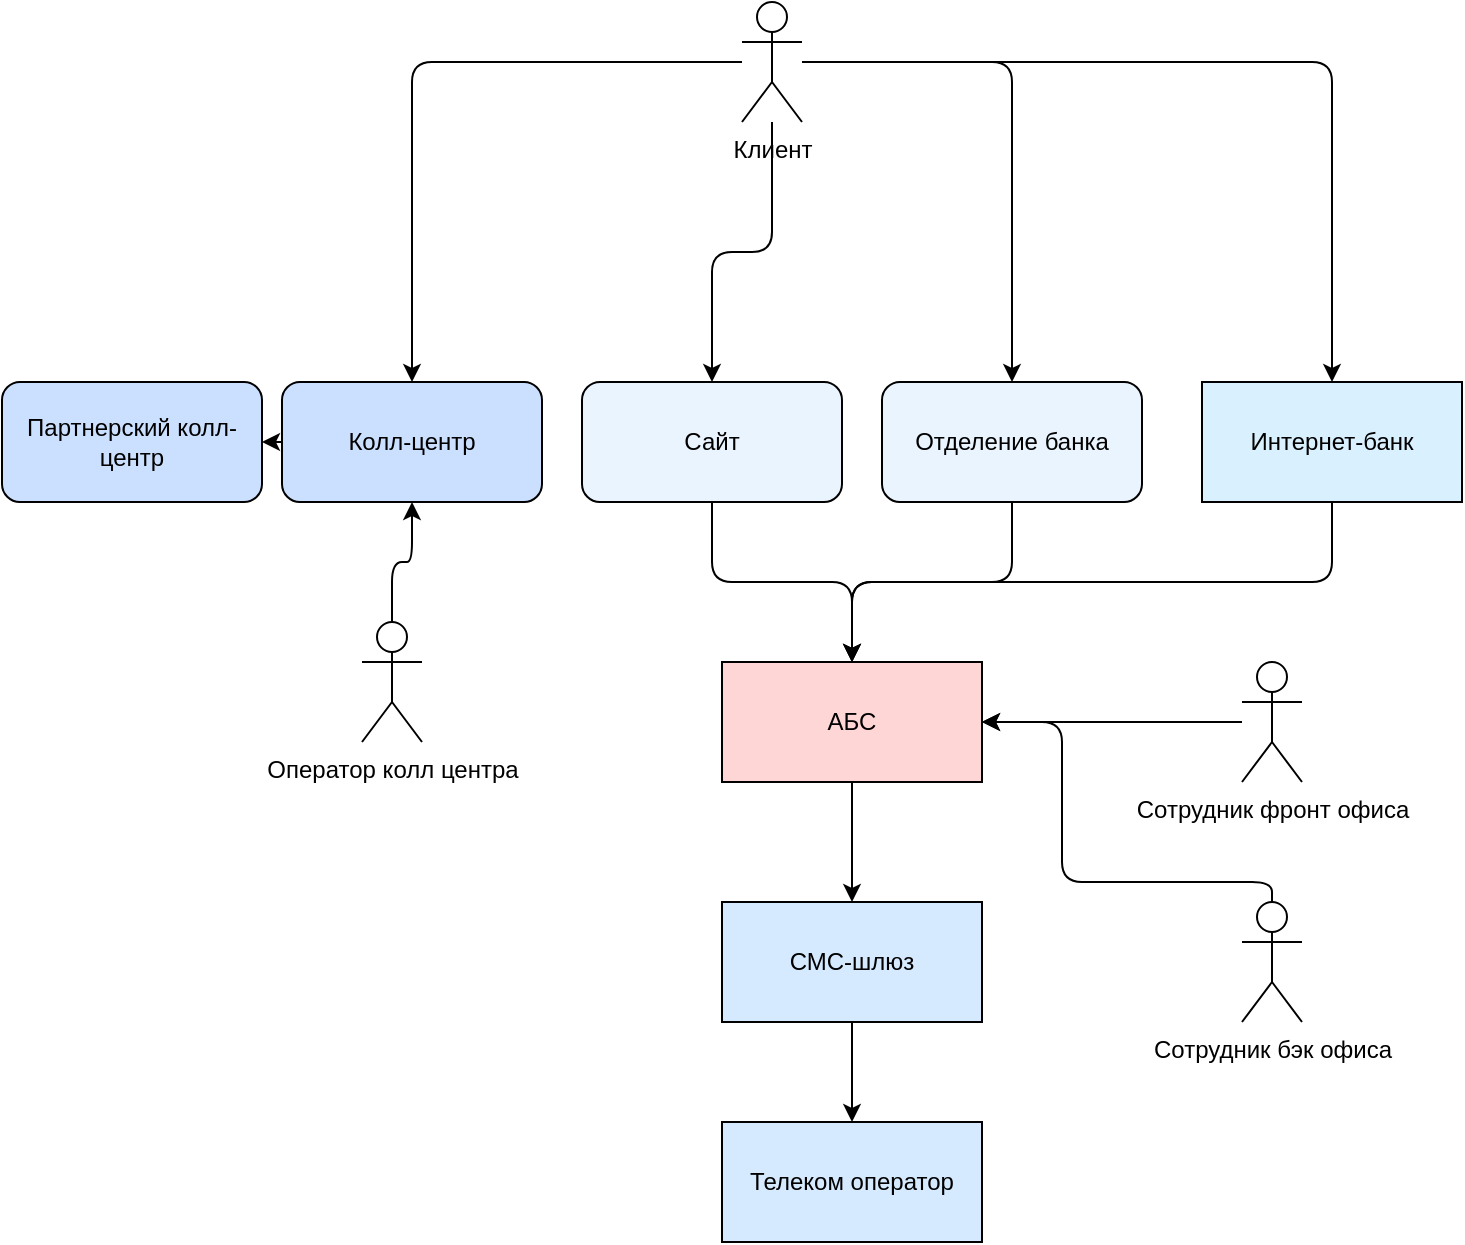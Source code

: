<mxfile version="24.2.5" type="device">
  <diagram name="Page-1" id="2z30jiR-cCHag6_CDXY0">
    <mxGraphModel dx="2002" dy="2321" grid="1" gridSize="10" guides="1" tooltips="1" connect="1" arrows="1" fold="1" page="1" pageScale="1" pageWidth="827" pageHeight="1169" math="0" shadow="0">
      <root>
        <mxCell id="0" />
        <mxCell id="1" parent="0" />
        <mxCell id="Client" value="Клиент" style="shape=umlActor;verticalLabelPosition=bottom;verticalAlign=top;html=1;outlineConnect=0;" vertex="1" parent="1">
          <mxGeometry x="450" y="-960" width="30" height="60" as="geometry" />
        </mxCell>
        <mxCell id="InternetBank" value="Интернет-банк" style="rounded=0;whiteSpace=wrap;html=1;fillColor=#d9f0ff;" vertex="1" parent="1">
          <mxGeometry x="680" y="-770" width="130" height="60" as="geometry" />
        </mxCell>
        <mxCell id="Website" value="Сайт" style="rounded=1;whiteSpace=wrap;html=1;fillColor=#eaf4ff;" vertex="1" parent="1">
          <mxGeometry x="370" y="-770" width="130" height="60" as="geometry" />
        </mxCell>
        <mxCell id="BankBranch" value="Отделение банка" style="rounded=1;whiteSpace=wrap;html=1;fillColor=#eaf4ff;" vertex="1" parent="1">
          <mxGeometry x="520" y="-770" width="130" height="60" as="geometry" />
        </mxCell>
        <mxCell id="CallCenter" value="Колл-центр" style="rounded=1;whiteSpace=wrap;html=1;fillColor=#cbe0ff;" vertex="1" parent="1">
          <mxGeometry x="220" y="-770" width="130" height="60" as="geometry" />
        </mxCell>
        <mxCell id="PartnerCallCenter" value="Партнерский колл-центр" style="rounded=1;whiteSpace=wrap;html=1;fillColor=#cbe0ff;" vertex="1" parent="1">
          <mxGeometry x="80" y="-770" width="130" height="60" as="geometry" />
        </mxCell>
        <mxCell id="ABS" value="АБС" style="rounded=0;whiteSpace=wrap;html=1;fillColor=#ffd6d6;" vertex="1" parent="1">
          <mxGeometry x="440" y="-630" width="130" height="60" as="geometry" />
        </mxCell>
        <mxCell id="SMSGateway" value="СМС-шлюз" style="rounded=0;whiteSpace=wrap;html=1;fillColor=#d6eaff;" vertex="1" parent="1">
          <mxGeometry x="440" y="-510" width="130" height="60" as="geometry" />
        </mxCell>
        <mxCell id="TelecomOperator" value="Телеком оператор" style="rounded=0;whiteSpace=wrap;html=1;fillColor=#d6eaff;" vertex="1" parent="1">
          <mxGeometry x="440" y="-400" width="130" height="60" as="geometry" />
        </mxCell>
        <mxCell id="CallOperator" value="Оператор колл центра" style="shape=umlActor;verticalLabelPosition=bottom;verticalAlign=top;html=1;outlineConnect=0;" vertex="1" parent="1">
          <mxGeometry x="260" y="-650" width="30" height="60" as="geometry" />
        </mxCell>
        <mxCell id="FrontOfficeStaff" value="Сотрудник фронт офиса" style="shape=umlActor;verticalLabelPosition=bottom;verticalAlign=top;html=1;outlineConnect=0;" vertex="1" parent="1">
          <mxGeometry x="700" y="-630" width="30" height="60" as="geometry" />
        </mxCell>
        <mxCell id="BackOfficeStaff" value="Сотрудник бэк офиса" style="shape=umlActor;verticalLabelPosition=bottom;verticalAlign=top;html=1;outlineConnect=0;" vertex="1" parent="1">
          <mxGeometry x="700" y="-510" width="30" height="60" as="geometry" />
        </mxCell>
        <mxCell id="edge_Client_to_InternetBank" style="edgeStyle=orthogonalEdgeStyle;rounded=1;html=1;" edge="1" parent="1" source="Client" target="InternetBank">
          <mxGeometry relative="1" as="geometry" />
        </mxCell>
        <mxCell id="edge_Client_to_Website" style="edgeStyle=orthogonalEdgeStyle;rounded=1;html=1;" edge="1" parent="1" source="Client" target="Website">
          <mxGeometry relative="1" as="geometry" />
        </mxCell>
        <mxCell id="edge_Client_to_BankBranch" style="edgeStyle=orthogonalEdgeStyle;rounded=1;html=1;" edge="1" parent="1" source="Client" target="BankBranch">
          <mxGeometry relative="1" as="geometry" />
        </mxCell>
        <mxCell id="edge_Client_to_CallCenter" style="edgeStyle=orthogonalEdgeStyle;rounded=1;html=1;" edge="1" parent="1" source="Client" target="CallCenter">
          <mxGeometry relative="1" as="geometry" />
        </mxCell>
        <mxCell id="edge_CallCenter_to_PartnerCallCenter" style="edgeStyle=orthogonalEdgeStyle;rounded=1;html=1;" edge="1" parent="1" source="CallCenter" target="PartnerCallCenter">
          <mxGeometry relative="1" as="geometry" />
        </mxCell>
        <mxCell id="edge_InternetBank_to_ABS" style="edgeStyle=orthogonalEdgeStyle;rounded=1;html=1;" edge="1" parent="1" source="InternetBank" target="ABS">
          <mxGeometry relative="1" as="geometry">
            <Array as="points">
              <mxPoint x="745" y="-670" />
              <mxPoint x="505" y="-670" />
            </Array>
          </mxGeometry>
        </mxCell>
        <mxCell id="edge_Website_to_ABS" style="edgeStyle=orthogonalEdgeStyle;rounded=1;html=1;" edge="1" parent="1" source="Website" target="ABS">
          <mxGeometry relative="1" as="geometry" />
        </mxCell>
        <mxCell id="edge_BankBranch_to_ABS" style="edgeStyle=orthogonalEdgeStyle;rounded=1;html=1;" edge="1" parent="1" source="BankBranch" target="ABS">
          <mxGeometry relative="1" as="geometry" />
        </mxCell>
        <mxCell id="edge_CallOperator_to_CallCenter" style="edgeStyle=orthogonalEdgeStyle;rounded=1;html=1;" edge="1" parent="1" source="CallOperator" target="CallCenter">
          <mxGeometry relative="1" as="geometry" />
        </mxCell>
        <mxCell id="edge_ABS_to_SMSGateway" style="edgeStyle=orthogonalEdgeStyle;rounded=1;html=1;" edge="1" parent="1" source="ABS" target="SMSGateway">
          <mxGeometry relative="1" as="geometry" />
        </mxCell>
        <mxCell id="edge_SMSGateway_to_TelecomOperator" style="edgeStyle=orthogonalEdgeStyle;rounded=1;html=1;" edge="1" parent="1" source="SMSGateway" target="TelecomOperator">
          <mxGeometry relative="1" as="geometry" />
        </mxCell>
        <mxCell id="edge_FrontOffice_to_ABS" style="edgeStyle=orthogonalEdgeStyle;rounded=1;html=1;" edge="1" parent="1" source="FrontOfficeStaff" target="ABS">
          <mxGeometry relative="1" as="geometry" />
        </mxCell>
        <mxCell id="edge_BackOffice_to_ABS" style="edgeStyle=orthogonalEdgeStyle;rounded=1;html=1;" edge="1" parent="1" source="BackOfficeStaff" target="ABS">
          <mxGeometry relative="1" as="geometry">
            <Array as="points">
              <mxPoint x="715" y="-520" />
              <mxPoint x="610" y="-520" />
              <mxPoint x="610" y="-600" />
            </Array>
          </mxGeometry>
        </mxCell>
      </root>
    </mxGraphModel>
  </diagram>
</mxfile>
